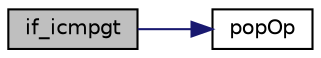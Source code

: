 digraph "if_icmpgt"
{
 // INTERACTIVE_SVG=YES
  edge [fontname="Helvetica",fontsize="10",labelfontname="Helvetica",labelfontsize="10"];
  node [fontname="Helvetica",fontsize="10",shape=record];
  rankdir="LR";
  Node1458 [label="if_icmpgt",height=0.2,width=0.4,color="black", fillcolor="grey75", style="filled", fontcolor="black"];
  Node1458 -> Node1459 [color="midnightblue",fontsize="10",style="solid",fontname="Helvetica"];
  Node1459 [label="popOp",height=0.2,width=0.4,color="black", fillcolor="white", style="filled",URL="$frame_8c.html#a3670f378856724ca85ced056e6bfc5c4"];
}

